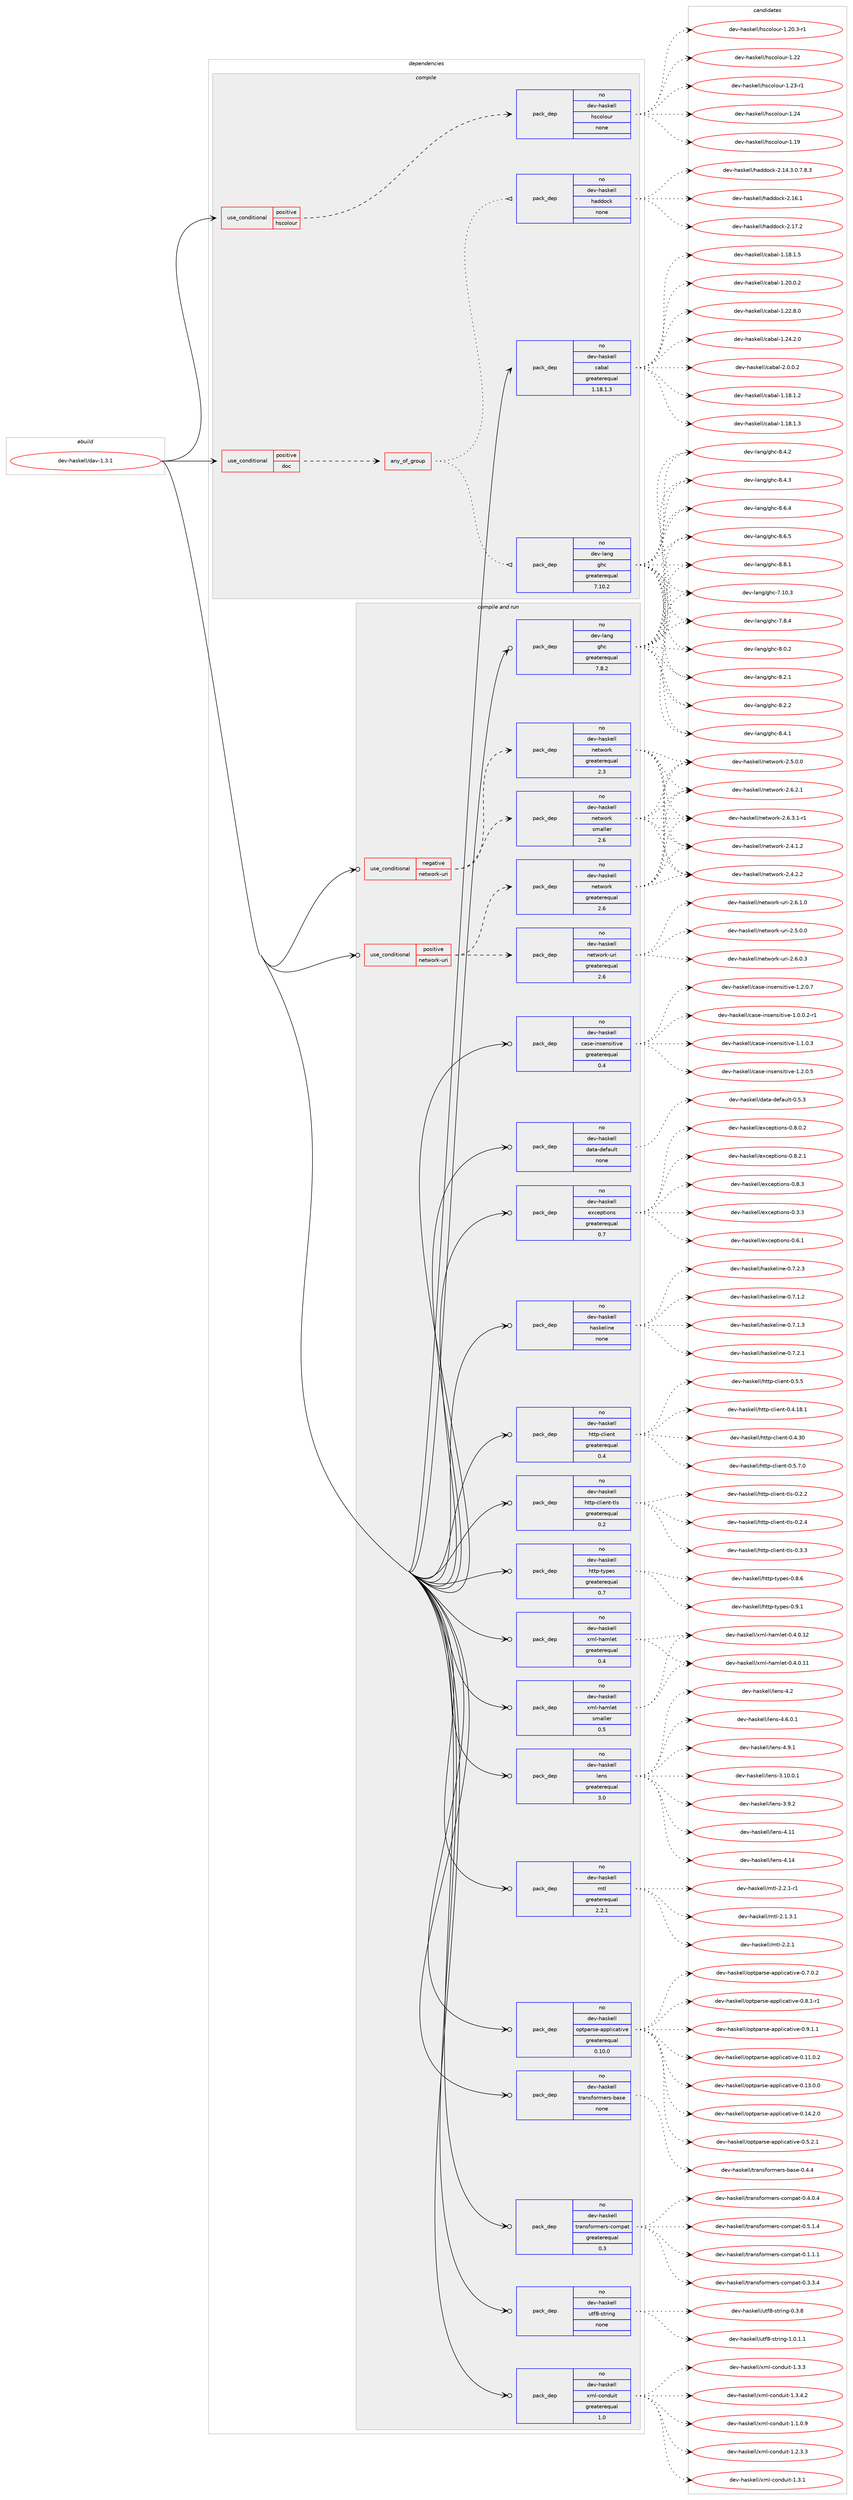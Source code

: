 digraph prolog {

# *************
# Graph options
# *************

newrank=true;
concentrate=true;
compound=true;
graph [rankdir=LR,fontname=Helvetica,fontsize=10,ranksep=1.5];#, ranksep=2.5, nodesep=0.2];
edge  [arrowhead=vee];
node  [fontname=Helvetica,fontsize=10];

# **********
# The ebuild
# **********

subgraph cluster_leftcol {
color=gray;
rank=same;
label=<<i>ebuild</i>>;
id [label="dev-haskell/dav-1.3.1", color=red, width=4, href="../dev-haskell/dav-1.3.1.svg"];
}

# ****************
# The dependencies
# ****************

subgraph cluster_midcol {
color=gray;
label=<<i>dependencies</i>>;
subgraph cluster_compile {
fillcolor="#eeeeee";
style=filled;
label=<<i>compile</i>>;
subgraph cond125459 {
dependency530940 [label=<<TABLE BORDER="0" CELLBORDER="1" CELLSPACING="0" CELLPADDING="4"><TR><TD ROWSPAN="3" CELLPADDING="10">use_conditional</TD></TR><TR><TD>positive</TD></TR><TR><TD>doc</TD></TR></TABLE>>, shape=none, color=red];
subgraph any9738 {
dependency530941 [label=<<TABLE BORDER="0" CELLBORDER="1" CELLSPACING="0" CELLPADDING="4"><TR><TD CELLPADDING="10">any_of_group</TD></TR></TABLE>>, shape=none, color=red];subgraph pack395386 {
dependency530942 [label=<<TABLE BORDER="0" CELLBORDER="1" CELLSPACING="0" CELLPADDING="4" WIDTH="220"><TR><TD ROWSPAN="6" CELLPADDING="30">pack_dep</TD></TR><TR><TD WIDTH="110">no</TD></TR><TR><TD>dev-haskell</TD></TR><TR><TD>haddock</TD></TR><TR><TD>none</TD></TR><TR><TD></TD></TR></TABLE>>, shape=none, color=blue];
}
dependency530941:e -> dependency530942:w [weight=20,style="dotted",arrowhead="oinv"];
subgraph pack395387 {
dependency530943 [label=<<TABLE BORDER="0" CELLBORDER="1" CELLSPACING="0" CELLPADDING="4" WIDTH="220"><TR><TD ROWSPAN="6" CELLPADDING="30">pack_dep</TD></TR><TR><TD WIDTH="110">no</TD></TR><TR><TD>dev-lang</TD></TR><TR><TD>ghc</TD></TR><TR><TD>greaterequal</TD></TR><TR><TD>7.10.2</TD></TR></TABLE>>, shape=none, color=blue];
}
dependency530941:e -> dependency530943:w [weight=20,style="dotted",arrowhead="oinv"];
}
dependency530940:e -> dependency530941:w [weight=20,style="dashed",arrowhead="vee"];
}
id:e -> dependency530940:w [weight=20,style="solid",arrowhead="vee"];
subgraph cond125460 {
dependency530944 [label=<<TABLE BORDER="0" CELLBORDER="1" CELLSPACING="0" CELLPADDING="4"><TR><TD ROWSPAN="3" CELLPADDING="10">use_conditional</TD></TR><TR><TD>positive</TD></TR><TR><TD>hscolour</TD></TR></TABLE>>, shape=none, color=red];
subgraph pack395388 {
dependency530945 [label=<<TABLE BORDER="0" CELLBORDER="1" CELLSPACING="0" CELLPADDING="4" WIDTH="220"><TR><TD ROWSPAN="6" CELLPADDING="30">pack_dep</TD></TR><TR><TD WIDTH="110">no</TD></TR><TR><TD>dev-haskell</TD></TR><TR><TD>hscolour</TD></TR><TR><TD>none</TD></TR><TR><TD></TD></TR></TABLE>>, shape=none, color=blue];
}
dependency530944:e -> dependency530945:w [weight=20,style="dashed",arrowhead="vee"];
}
id:e -> dependency530944:w [weight=20,style="solid",arrowhead="vee"];
subgraph pack395389 {
dependency530946 [label=<<TABLE BORDER="0" CELLBORDER="1" CELLSPACING="0" CELLPADDING="4" WIDTH="220"><TR><TD ROWSPAN="6" CELLPADDING="30">pack_dep</TD></TR><TR><TD WIDTH="110">no</TD></TR><TR><TD>dev-haskell</TD></TR><TR><TD>cabal</TD></TR><TR><TD>greaterequal</TD></TR><TR><TD>1.18.1.3</TD></TR></TABLE>>, shape=none, color=blue];
}
id:e -> dependency530946:w [weight=20,style="solid",arrowhead="vee"];
}
subgraph cluster_compileandrun {
fillcolor="#eeeeee";
style=filled;
label=<<i>compile and run</i>>;
subgraph cond125461 {
dependency530947 [label=<<TABLE BORDER="0" CELLBORDER="1" CELLSPACING="0" CELLPADDING="4"><TR><TD ROWSPAN="3" CELLPADDING="10">use_conditional</TD></TR><TR><TD>negative</TD></TR><TR><TD>network-uri</TD></TR></TABLE>>, shape=none, color=red];
subgraph pack395390 {
dependency530948 [label=<<TABLE BORDER="0" CELLBORDER="1" CELLSPACING="0" CELLPADDING="4" WIDTH="220"><TR><TD ROWSPAN="6" CELLPADDING="30">pack_dep</TD></TR><TR><TD WIDTH="110">no</TD></TR><TR><TD>dev-haskell</TD></TR><TR><TD>network</TD></TR><TR><TD>greaterequal</TD></TR><TR><TD>2.3</TD></TR></TABLE>>, shape=none, color=blue];
}
dependency530947:e -> dependency530948:w [weight=20,style="dashed",arrowhead="vee"];
subgraph pack395391 {
dependency530949 [label=<<TABLE BORDER="0" CELLBORDER="1" CELLSPACING="0" CELLPADDING="4" WIDTH="220"><TR><TD ROWSPAN="6" CELLPADDING="30">pack_dep</TD></TR><TR><TD WIDTH="110">no</TD></TR><TR><TD>dev-haskell</TD></TR><TR><TD>network</TD></TR><TR><TD>smaller</TD></TR><TR><TD>2.6</TD></TR></TABLE>>, shape=none, color=blue];
}
dependency530947:e -> dependency530949:w [weight=20,style="dashed",arrowhead="vee"];
}
id:e -> dependency530947:w [weight=20,style="solid",arrowhead="odotvee"];
subgraph cond125462 {
dependency530950 [label=<<TABLE BORDER="0" CELLBORDER="1" CELLSPACING="0" CELLPADDING="4"><TR><TD ROWSPAN="3" CELLPADDING="10">use_conditional</TD></TR><TR><TD>positive</TD></TR><TR><TD>network-uri</TD></TR></TABLE>>, shape=none, color=red];
subgraph pack395392 {
dependency530951 [label=<<TABLE BORDER="0" CELLBORDER="1" CELLSPACING="0" CELLPADDING="4" WIDTH="220"><TR><TD ROWSPAN="6" CELLPADDING="30">pack_dep</TD></TR><TR><TD WIDTH="110">no</TD></TR><TR><TD>dev-haskell</TD></TR><TR><TD>network</TD></TR><TR><TD>greaterequal</TD></TR><TR><TD>2.6</TD></TR></TABLE>>, shape=none, color=blue];
}
dependency530950:e -> dependency530951:w [weight=20,style="dashed",arrowhead="vee"];
subgraph pack395393 {
dependency530952 [label=<<TABLE BORDER="0" CELLBORDER="1" CELLSPACING="0" CELLPADDING="4" WIDTH="220"><TR><TD ROWSPAN="6" CELLPADDING="30">pack_dep</TD></TR><TR><TD WIDTH="110">no</TD></TR><TR><TD>dev-haskell</TD></TR><TR><TD>network-uri</TD></TR><TR><TD>greaterequal</TD></TR><TR><TD>2.6</TD></TR></TABLE>>, shape=none, color=blue];
}
dependency530950:e -> dependency530952:w [weight=20,style="dashed",arrowhead="vee"];
}
id:e -> dependency530950:w [weight=20,style="solid",arrowhead="odotvee"];
subgraph pack395394 {
dependency530953 [label=<<TABLE BORDER="0" CELLBORDER="1" CELLSPACING="0" CELLPADDING="4" WIDTH="220"><TR><TD ROWSPAN="6" CELLPADDING="30">pack_dep</TD></TR><TR><TD WIDTH="110">no</TD></TR><TR><TD>dev-haskell</TD></TR><TR><TD>case-insensitive</TD></TR><TR><TD>greaterequal</TD></TR><TR><TD>0.4</TD></TR></TABLE>>, shape=none, color=blue];
}
id:e -> dependency530953:w [weight=20,style="solid",arrowhead="odotvee"];
subgraph pack395395 {
dependency530954 [label=<<TABLE BORDER="0" CELLBORDER="1" CELLSPACING="0" CELLPADDING="4" WIDTH="220"><TR><TD ROWSPAN="6" CELLPADDING="30">pack_dep</TD></TR><TR><TD WIDTH="110">no</TD></TR><TR><TD>dev-haskell</TD></TR><TR><TD>data-default</TD></TR><TR><TD>none</TD></TR><TR><TD></TD></TR></TABLE>>, shape=none, color=blue];
}
id:e -> dependency530954:w [weight=20,style="solid",arrowhead="odotvee"];
subgraph pack395396 {
dependency530955 [label=<<TABLE BORDER="0" CELLBORDER="1" CELLSPACING="0" CELLPADDING="4" WIDTH="220"><TR><TD ROWSPAN="6" CELLPADDING="30">pack_dep</TD></TR><TR><TD WIDTH="110">no</TD></TR><TR><TD>dev-haskell</TD></TR><TR><TD>exceptions</TD></TR><TR><TD>greaterequal</TD></TR><TR><TD>0.7</TD></TR></TABLE>>, shape=none, color=blue];
}
id:e -> dependency530955:w [weight=20,style="solid",arrowhead="odotvee"];
subgraph pack395397 {
dependency530956 [label=<<TABLE BORDER="0" CELLBORDER="1" CELLSPACING="0" CELLPADDING="4" WIDTH="220"><TR><TD ROWSPAN="6" CELLPADDING="30">pack_dep</TD></TR><TR><TD WIDTH="110">no</TD></TR><TR><TD>dev-haskell</TD></TR><TR><TD>haskeline</TD></TR><TR><TD>none</TD></TR><TR><TD></TD></TR></TABLE>>, shape=none, color=blue];
}
id:e -> dependency530956:w [weight=20,style="solid",arrowhead="odotvee"];
subgraph pack395398 {
dependency530957 [label=<<TABLE BORDER="0" CELLBORDER="1" CELLSPACING="0" CELLPADDING="4" WIDTH="220"><TR><TD ROWSPAN="6" CELLPADDING="30">pack_dep</TD></TR><TR><TD WIDTH="110">no</TD></TR><TR><TD>dev-haskell</TD></TR><TR><TD>http-client</TD></TR><TR><TD>greaterequal</TD></TR><TR><TD>0.4</TD></TR></TABLE>>, shape=none, color=blue];
}
id:e -> dependency530957:w [weight=20,style="solid",arrowhead="odotvee"];
subgraph pack395399 {
dependency530958 [label=<<TABLE BORDER="0" CELLBORDER="1" CELLSPACING="0" CELLPADDING="4" WIDTH="220"><TR><TD ROWSPAN="6" CELLPADDING="30">pack_dep</TD></TR><TR><TD WIDTH="110">no</TD></TR><TR><TD>dev-haskell</TD></TR><TR><TD>http-client-tls</TD></TR><TR><TD>greaterequal</TD></TR><TR><TD>0.2</TD></TR></TABLE>>, shape=none, color=blue];
}
id:e -> dependency530958:w [weight=20,style="solid",arrowhead="odotvee"];
subgraph pack395400 {
dependency530959 [label=<<TABLE BORDER="0" CELLBORDER="1" CELLSPACING="0" CELLPADDING="4" WIDTH="220"><TR><TD ROWSPAN="6" CELLPADDING="30">pack_dep</TD></TR><TR><TD WIDTH="110">no</TD></TR><TR><TD>dev-haskell</TD></TR><TR><TD>http-types</TD></TR><TR><TD>greaterequal</TD></TR><TR><TD>0.7</TD></TR></TABLE>>, shape=none, color=blue];
}
id:e -> dependency530959:w [weight=20,style="solid",arrowhead="odotvee"];
subgraph pack395401 {
dependency530960 [label=<<TABLE BORDER="0" CELLBORDER="1" CELLSPACING="0" CELLPADDING="4" WIDTH="220"><TR><TD ROWSPAN="6" CELLPADDING="30">pack_dep</TD></TR><TR><TD WIDTH="110">no</TD></TR><TR><TD>dev-haskell</TD></TR><TR><TD>lens</TD></TR><TR><TD>greaterequal</TD></TR><TR><TD>3.0</TD></TR></TABLE>>, shape=none, color=blue];
}
id:e -> dependency530960:w [weight=20,style="solid",arrowhead="odotvee"];
subgraph pack395402 {
dependency530961 [label=<<TABLE BORDER="0" CELLBORDER="1" CELLSPACING="0" CELLPADDING="4" WIDTH="220"><TR><TD ROWSPAN="6" CELLPADDING="30">pack_dep</TD></TR><TR><TD WIDTH="110">no</TD></TR><TR><TD>dev-haskell</TD></TR><TR><TD>mtl</TD></TR><TR><TD>greaterequal</TD></TR><TR><TD>2.2.1</TD></TR></TABLE>>, shape=none, color=blue];
}
id:e -> dependency530961:w [weight=20,style="solid",arrowhead="odotvee"];
subgraph pack395403 {
dependency530962 [label=<<TABLE BORDER="0" CELLBORDER="1" CELLSPACING="0" CELLPADDING="4" WIDTH="220"><TR><TD ROWSPAN="6" CELLPADDING="30">pack_dep</TD></TR><TR><TD WIDTH="110">no</TD></TR><TR><TD>dev-haskell</TD></TR><TR><TD>optparse-applicative</TD></TR><TR><TD>greaterequal</TD></TR><TR><TD>0.10.0</TD></TR></TABLE>>, shape=none, color=blue];
}
id:e -> dependency530962:w [weight=20,style="solid",arrowhead="odotvee"];
subgraph pack395404 {
dependency530963 [label=<<TABLE BORDER="0" CELLBORDER="1" CELLSPACING="0" CELLPADDING="4" WIDTH="220"><TR><TD ROWSPAN="6" CELLPADDING="30">pack_dep</TD></TR><TR><TD WIDTH="110">no</TD></TR><TR><TD>dev-haskell</TD></TR><TR><TD>transformers-base</TD></TR><TR><TD>none</TD></TR><TR><TD></TD></TR></TABLE>>, shape=none, color=blue];
}
id:e -> dependency530963:w [weight=20,style="solid",arrowhead="odotvee"];
subgraph pack395405 {
dependency530964 [label=<<TABLE BORDER="0" CELLBORDER="1" CELLSPACING="0" CELLPADDING="4" WIDTH="220"><TR><TD ROWSPAN="6" CELLPADDING="30">pack_dep</TD></TR><TR><TD WIDTH="110">no</TD></TR><TR><TD>dev-haskell</TD></TR><TR><TD>transformers-compat</TD></TR><TR><TD>greaterequal</TD></TR><TR><TD>0.3</TD></TR></TABLE>>, shape=none, color=blue];
}
id:e -> dependency530964:w [weight=20,style="solid",arrowhead="odotvee"];
subgraph pack395406 {
dependency530965 [label=<<TABLE BORDER="0" CELLBORDER="1" CELLSPACING="0" CELLPADDING="4" WIDTH="220"><TR><TD ROWSPAN="6" CELLPADDING="30">pack_dep</TD></TR><TR><TD WIDTH="110">no</TD></TR><TR><TD>dev-haskell</TD></TR><TR><TD>utf8-string</TD></TR><TR><TD>none</TD></TR><TR><TD></TD></TR></TABLE>>, shape=none, color=blue];
}
id:e -> dependency530965:w [weight=20,style="solid",arrowhead="odotvee"];
subgraph pack395407 {
dependency530966 [label=<<TABLE BORDER="0" CELLBORDER="1" CELLSPACING="0" CELLPADDING="4" WIDTH="220"><TR><TD ROWSPAN="6" CELLPADDING="30">pack_dep</TD></TR><TR><TD WIDTH="110">no</TD></TR><TR><TD>dev-haskell</TD></TR><TR><TD>xml-conduit</TD></TR><TR><TD>greaterequal</TD></TR><TR><TD>1.0</TD></TR></TABLE>>, shape=none, color=blue];
}
id:e -> dependency530966:w [weight=20,style="solid",arrowhead="odotvee"];
subgraph pack395408 {
dependency530967 [label=<<TABLE BORDER="0" CELLBORDER="1" CELLSPACING="0" CELLPADDING="4" WIDTH="220"><TR><TD ROWSPAN="6" CELLPADDING="30">pack_dep</TD></TR><TR><TD WIDTH="110">no</TD></TR><TR><TD>dev-haskell</TD></TR><TR><TD>xml-hamlet</TD></TR><TR><TD>greaterequal</TD></TR><TR><TD>0.4</TD></TR></TABLE>>, shape=none, color=blue];
}
id:e -> dependency530967:w [weight=20,style="solid",arrowhead="odotvee"];
subgraph pack395409 {
dependency530968 [label=<<TABLE BORDER="0" CELLBORDER="1" CELLSPACING="0" CELLPADDING="4" WIDTH="220"><TR><TD ROWSPAN="6" CELLPADDING="30">pack_dep</TD></TR><TR><TD WIDTH="110">no</TD></TR><TR><TD>dev-haskell</TD></TR><TR><TD>xml-hamlet</TD></TR><TR><TD>smaller</TD></TR><TR><TD>0.5</TD></TR></TABLE>>, shape=none, color=blue];
}
id:e -> dependency530968:w [weight=20,style="solid",arrowhead="odotvee"];
subgraph pack395410 {
dependency530969 [label=<<TABLE BORDER="0" CELLBORDER="1" CELLSPACING="0" CELLPADDING="4" WIDTH="220"><TR><TD ROWSPAN="6" CELLPADDING="30">pack_dep</TD></TR><TR><TD WIDTH="110">no</TD></TR><TR><TD>dev-lang</TD></TR><TR><TD>ghc</TD></TR><TR><TD>greaterequal</TD></TR><TR><TD>7.8.2</TD></TR></TABLE>>, shape=none, color=blue];
}
id:e -> dependency530969:w [weight=20,style="solid",arrowhead="odotvee"];
}
subgraph cluster_run {
fillcolor="#eeeeee";
style=filled;
label=<<i>run</i>>;
}
}

# **************
# The candidates
# **************

subgraph cluster_choices {
rank=same;
color=gray;
label=<<i>candidates</i>>;

subgraph choice395386 {
color=black;
nodesep=1;
choice1001011184510497115107101108108471049710010011199107455046495246514648465546564651 [label="dev-haskell/haddock-2.14.3.0.7.8.3", color=red, width=4,href="../dev-haskell/haddock-2.14.3.0.7.8.3.svg"];
choice100101118451049711510710110810847104971001001119910745504649544649 [label="dev-haskell/haddock-2.16.1", color=red, width=4,href="../dev-haskell/haddock-2.16.1.svg"];
choice100101118451049711510710110810847104971001001119910745504649554650 [label="dev-haskell/haddock-2.17.2", color=red, width=4,href="../dev-haskell/haddock-2.17.2.svg"];
dependency530942:e -> choice1001011184510497115107101108108471049710010011199107455046495246514648465546564651:w [style=dotted,weight="100"];
dependency530942:e -> choice100101118451049711510710110810847104971001001119910745504649544649:w [style=dotted,weight="100"];
dependency530942:e -> choice100101118451049711510710110810847104971001001119910745504649554650:w [style=dotted,weight="100"];
}
subgraph choice395387 {
color=black;
nodesep=1;
choice1001011184510897110103471031049945554649484651 [label="dev-lang/ghc-7.10.3", color=red, width=4,href="../dev-lang/ghc-7.10.3.svg"];
choice10010111845108971101034710310499455546564652 [label="dev-lang/ghc-7.8.4", color=red, width=4,href="../dev-lang/ghc-7.8.4.svg"];
choice10010111845108971101034710310499455646484650 [label="dev-lang/ghc-8.0.2", color=red, width=4,href="../dev-lang/ghc-8.0.2.svg"];
choice10010111845108971101034710310499455646504649 [label="dev-lang/ghc-8.2.1", color=red, width=4,href="../dev-lang/ghc-8.2.1.svg"];
choice10010111845108971101034710310499455646504650 [label="dev-lang/ghc-8.2.2", color=red, width=4,href="../dev-lang/ghc-8.2.2.svg"];
choice10010111845108971101034710310499455646524649 [label="dev-lang/ghc-8.4.1", color=red, width=4,href="../dev-lang/ghc-8.4.1.svg"];
choice10010111845108971101034710310499455646524650 [label="dev-lang/ghc-8.4.2", color=red, width=4,href="../dev-lang/ghc-8.4.2.svg"];
choice10010111845108971101034710310499455646524651 [label="dev-lang/ghc-8.4.3", color=red, width=4,href="../dev-lang/ghc-8.4.3.svg"];
choice10010111845108971101034710310499455646544652 [label="dev-lang/ghc-8.6.4", color=red, width=4,href="../dev-lang/ghc-8.6.4.svg"];
choice10010111845108971101034710310499455646544653 [label="dev-lang/ghc-8.6.5", color=red, width=4,href="../dev-lang/ghc-8.6.5.svg"];
choice10010111845108971101034710310499455646564649 [label="dev-lang/ghc-8.8.1", color=red, width=4,href="../dev-lang/ghc-8.8.1.svg"];
dependency530943:e -> choice1001011184510897110103471031049945554649484651:w [style=dotted,weight="100"];
dependency530943:e -> choice10010111845108971101034710310499455546564652:w [style=dotted,weight="100"];
dependency530943:e -> choice10010111845108971101034710310499455646484650:w [style=dotted,weight="100"];
dependency530943:e -> choice10010111845108971101034710310499455646504649:w [style=dotted,weight="100"];
dependency530943:e -> choice10010111845108971101034710310499455646504650:w [style=dotted,weight="100"];
dependency530943:e -> choice10010111845108971101034710310499455646524649:w [style=dotted,weight="100"];
dependency530943:e -> choice10010111845108971101034710310499455646524650:w [style=dotted,weight="100"];
dependency530943:e -> choice10010111845108971101034710310499455646524651:w [style=dotted,weight="100"];
dependency530943:e -> choice10010111845108971101034710310499455646544652:w [style=dotted,weight="100"];
dependency530943:e -> choice10010111845108971101034710310499455646544653:w [style=dotted,weight="100"];
dependency530943:e -> choice10010111845108971101034710310499455646564649:w [style=dotted,weight="100"];
}
subgraph choice395388 {
color=black;
nodesep=1;
choice100101118451049711510710110810847104115991111081111171144549464957 [label="dev-haskell/hscolour-1.19", color=red, width=4,href="../dev-haskell/hscolour-1.19.svg"];
choice10010111845104971151071011081084710411599111108111117114454946504846514511449 [label="dev-haskell/hscolour-1.20.3-r1", color=red, width=4,href="../dev-haskell/hscolour-1.20.3-r1.svg"];
choice100101118451049711510710110810847104115991111081111171144549465050 [label="dev-haskell/hscolour-1.22", color=red, width=4,href="../dev-haskell/hscolour-1.22.svg"];
choice1001011184510497115107101108108471041159911110811111711445494650514511449 [label="dev-haskell/hscolour-1.23-r1", color=red, width=4,href="../dev-haskell/hscolour-1.23-r1.svg"];
choice100101118451049711510710110810847104115991111081111171144549465052 [label="dev-haskell/hscolour-1.24", color=red, width=4,href="../dev-haskell/hscolour-1.24.svg"];
dependency530945:e -> choice100101118451049711510710110810847104115991111081111171144549464957:w [style=dotted,weight="100"];
dependency530945:e -> choice10010111845104971151071011081084710411599111108111117114454946504846514511449:w [style=dotted,weight="100"];
dependency530945:e -> choice100101118451049711510710110810847104115991111081111171144549465050:w [style=dotted,weight="100"];
dependency530945:e -> choice1001011184510497115107101108108471041159911110811111711445494650514511449:w [style=dotted,weight="100"];
dependency530945:e -> choice100101118451049711510710110810847104115991111081111171144549465052:w [style=dotted,weight="100"];
}
subgraph choice395389 {
color=black;
nodesep=1;
choice10010111845104971151071011081084799979897108454946495646494650 [label="dev-haskell/cabal-1.18.1.2", color=red, width=4,href="../dev-haskell/cabal-1.18.1.2.svg"];
choice10010111845104971151071011081084799979897108454946495646494651 [label="dev-haskell/cabal-1.18.1.3", color=red, width=4,href="../dev-haskell/cabal-1.18.1.3.svg"];
choice10010111845104971151071011081084799979897108454946495646494653 [label="dev-haskell/cabal-1.18.1.5", color=red, width=4,href="../dev-haskell/cabal-1.18.1.5.svg"];
choice10010111845104971151071011081084799979897108454946504846484650 [label="dev-haskell/cabal-1.20.0.2", color=red, width=4,href="../dev-haskell/cabal-1.20.0.2.svg"];
choice10010111845104971151071011081084799979897108454946505046564648 [label="dev-haskell/cabal-1.22.8.0", color=red, width=4,href="../dev-haskell/cabal-1.22.8.0.svg"];
choice10010111845104971151071011081084799979897108454946505246504648 [label="dev-haskell/cabal-1.24.2.0", color=red, width=4,href="../dev-haskell/cabal-1.24.2.0.svg"];
choice100101118451049711510710110810847999798971084550464846484650 [label="dev-haskell/cabal-2.0.0.2", color=red, width=4,href="../dev-haskell/cabal-2.0.0.2.svg"];
dependency530946:e -> choice10010111845104971151071011081084799979897108454946495646494650:w [style=dotted,weight="100"];
dependency530946:e -> choice10010111845104971151071011081084799979897108454946495646494651:w [style=dotted,weight="100"];
dependency530946:e -> choice10010111845104971151071011081084799979897108454946495646494653:w [style=dotted,weight="100"];
dependency530946:e -> choice10010111845104971151071011081084799979897108454946504846484650:w [style=dotted,weight="100"];
dependency530946:e -> choice10010111845104971151071011081084799979897108454946505046564648:w [style=dotted,weight="100"];
dependency530946:e -> choice10010111845104971151071011081084799979897108454946505246504648:w [style=dotted,weight="100"];
dependency530946:e -> choice100101118451049711510710110810847999798971084550464846484650:w [style=dotted,weight="100"];
}
subgraph choice395390 {
color=black;
nodesep=1;
choice1001011184510497115107101108108471101011161191111141074550465246494650 [label="dev-haskell/network-2.4.1.2", color=red, width=4,href="../dev-haskell/network-2.4.1.2.svg"];
choice1001011184510497115107101108108471101011161191111141074550465246504650 [label="dev-haskell/network-2.4.2.2", color=red, width=4,href="../dev-haskell/network-2.4.2.2.svg"];
choice1001011184510497115107101108108471101011161191111141074550465346484648 [label="dev-haskell/network-2.5.0.0", color=red, width=4,href="../dev-haskell/network-2.5.0.0.svg"];
choice1001011184510497115107101108108471101011161191111141074550465446504649 [label="dev-haskell/network-2.6.2.1", color=red, width=4,href="../dev-haskell/network-2.6.2.1.svg"];
choice10010111845104971151071011081084711010111611911111410745504654465146494511449 [label="dev-haskell/network-2.6.3.1-r1", color=red, width=4,href="../dev-haskell/network-2.6.3.1-r1.svg"];
dependency530948:e -> choice1001011184510497115107101108108471101011161191111141074550465246494650:w [style=dotted,weight="100"];
dependency530948:e -> choice1001011184510497115107101108108471101011161191111141074550465246504650:w [style=dotted,weight="100"];
dependency530948:e -> choice1001011184510497115107101108108471101011161191111141074550465346484648:w [style=dotted,weight="100"];
dependency530948:e -> choice1001011184510497115107101108108471101011161191111141074550465446504649:w [style=dotted,weight="100"];
dependency530948:e -> choice10010111845104971151071011081084711010111611911111410745504654465146494511449:w [style=dotted,weight="100"];
}
subgraph choice395391 {
color=black;
nodesep=1;
choice1001011184510497115107101108108471101011161191111141074550465246494650 [label="dev-haskell/network-2.4.1.2", color=red, width=4,href="../dev-haskell/network-2.4.1.2.svg"];
choice1001011184510497115107101108108471101011161191111141074550465246504650 [label="dev-haskell/network-2.4.2.2", color=red, width=4,href="../dev-haskell/network-2.4.2.2.svg"];
choice1001011184510497115107101108108471101011161191111141074550465346484648 [label="dev-haskell/network-2.5.0.0", color=red, width=4,href="../dev-haskell/network-2.5.0.0.svg"];
choice1001011184510497115107101108108471101011161191111141074550465446504649 [label="dev-haskell/network-2.6.2.1", color=red, width=4,href="../dev-haskell/network-2.6.2.1.svg"];
choice10010111845104971151071011081084711010111611911111410745504654465146494511449 [label="dev-haskell/network-2.6.3.1-r1", color=red, width=4,href="../dev-haskell/network-2.6.3.1-r1.svg"];
dependency530949:e -> choice1001011184510497115107101108108471101011161191111141074550465246494650:w [style=dotted,weight="100"];
dependency530949:e -> choice1001011184510497115107101108108471101011161191111141074550465246504650:w [style=dotted,weight="100"];
dependency530949:e -> choice1001011184510497115107101108108471101011161191111141074550465346484648:w [style=dotted,weight="100"];
dependency530949:e -> choice1001011184510497115107101108108471101011161191111141074550465446504649:w [style=dotted,weight="100"];
dependency530949:e -> choice10010111845104971151071011081084711010111611911111410745504654465146494511449:w [style=dotted,weight="100"];
}
subgraph choice395392 {
color=black;
nodesep=1;
choice1001011184510497115107101108108471101011161191111141074550465246494650 [label="dev-haskell/network-2.4.1.2", color=red, width=4,href="../dev-haskell/network-2.4.1.2.svg"];
choice1001011184510497115107101108108471101011161191111141074550465246504650 [label="dev-haskell/network-2.4.2.2", color=red, width=4,href="../dev-haskell/network-2.4.2.2.svg"];
choice1001011184510497115107101108108471101011161191111141074550465346484648 [label="dev-haskell/network-2.5.0.0", color=red, width=4,href="../dev-haskell/network-2.5.0.0.svg"];
choice1001011184510497115107101108108471101011161191111141074550465446504649 [label="dev-haskell/network-2.6.2.1", color=red, width=4,href="../dev-haskell/network-2.6.2.1.svg"];
choice10010111845104971151071011081084711010111611911111410745504654465146494511449 [label="dev-haskell/network-2.6.3.1-r1", color=red, width=4,href="../dev-haskell/network-2.6.3.1-r1.svg"];
dependency530951:e -> choice1001011184510497115107101108108471101011161191111141074550465246494650:w [style=dotted,weight="100"];
dependency530951:e -> choice1001011184510497115107101108108471101011161191111141074550465246504650:w [style=dotted,weight="100"];
dependency530951:e -> choice1001011184510497115107101108108471101011161191111141074550465346484648:w [style=dotted,weight="100"];
dependency530951:e -> choice1001011184510497115107101108108471101011161191111141074550465446504649:w [style=dotted,weight="100"];
dependency530951:e -> choice10010111845104971151071011081084711010111611911111410745504654465146494511449:w [style=dotted,weight="100"];
}
subgraph choice395393 {
color=black;
nodesep=1;
choice100101118451049711510710110810847110101116119111114107451171141054550465346484648 [label="dev-haskell/network-uri-2.5.0.0", color=red, width=4,href="../dev-haskell/network-uri-2.5.0.0.svg"];
choice100101118451049711510710110810847110101116119111114107451171141054550465446484651 [label="dev-haskell/network-uri-2.6.0.3", color=red, width=4,href="../dev-haskell/network-uri-2.6.0.3.svg"];
choice100101118451049711510710110810847110101116119111114107451171141054550465446494648 [label="dev-haskell/network-uri-2.6.1.0", color=red, width=4,href="../dev-haskell/network-uri-2.6.1.0.svg"];
dependency530952:e -> choice100101118451049711510710110810847110101116119111114107451171141054550465346484648:w [style=dotted,weight="100"];
dependency530952:e -> choice100101118451049711510710110810847110101116119111114107451171141054550465446484651:w [style=dotted,weight="100"];
dependency530952:e -> choice100101118451049711510710110810847110101116119111114107451171141054550465446494648:w [style=dotted,weight="100"];
}
subgraph choice395394 {
color=black;
nodesep=1;
choice10010111845104971151071011081084799971151014510511011510111011510511610511810145494648464846504511449 [label="dev-haskell/case-insensitive-1.0.0.2-r1", color=red, width=4,href="../dev-haskell/case-insensitive-1.0.0.2-r1.svg"];
choice1001011184510497115107101108108479997115101451051101151011101151051161051181014549464946484651 [label="dev-haskell/case-insensitive-1.1.0.3", color=red, width=4,href="../dev-haskell/case-insensitive-1.1.0.3.svg"];
choice1001011184510497115107101108108479997115101451051101151011101151051161051181014549465046484653 [label="dev-haskell/case-insensitive-1.2.0.5", color=red, width=4,href="../dev-haskell/case-insensitive-1.2.0.5.svg"];
choice1001011184510497115107101108108479997115101451051101151011101151051161051181014549465046484655 [label="dev-haskell/case-insensitive-1.2.0.7", color=red, width=4,href="../dev-haskell/case-insensitive-1.2.0.7.svg"];
dependency530953:e -> choice10010111845104971151071011081084799971151014510511011510111011510511610511810145494648464846504511449:w [style=dotted,weight="100"];
dependency530953:e -> choice1001011184510497115107101108108479997115101451051101151011101151051161051181014549464946484651:w [style=dotted,weight="100"];
dependency530953:e -> choice1001011184510497115107101108108479997115101451051101151011101151051161051181014549465046484653:w [style=dotted,weight="100"];
dependency530953:e -> choice1001011184510497115107101108108479997115101451051101151011101151051161051181014549465046484655:w [style=dotted,weight="100"];
}
subgraph choice395395 {
color=black;
nodesep=1;
choice10010111845104971151071011081084710097116974510010110297117108116454846534651 [label="dev-haskell/data-default-0.5.3", color=red, width=4,href="../dev-haskell/data-default-0.5.3.svg"];
dependency530954:e -> choice10010111845104971151071011081084710097116974510010110297117108116454846534651:w [style=dotted,weight="100"];
}
subgraph choice395396 {
color=black;
nodesep=1;
choice10010111845104971151071011081084710112099101112116105111110115454846514651 [label="dev-haskell/exceptions-0.3.3", color=red, width=4,href="../dev-haskell/exceptions-0.3.3.svg"];
choice10010111845104971151071011081084710112099101112116105111110115454846544649 [label="dev-haskell/exceptions-0.6.1", color=red, width=4,href="../dev-haskell/exceptions-0.6.1.svg"];
choice100101118451049711510710110810847101120991011121161051111101154548465646484650 [label="dev-haskell/exceptions-0.8.0.2", color=red, width=4,href="../dev-haskell/exceptions-0.8.0.2.svg"];
choice100101118451049711510710110810847101120991011121161051111101154548465646504649 [label="dev-haskell/exceptions-0.8.2.1", color=red, width=4,href="../dev-haskell/exceptions-0.8.2.1.svg"];
choice10010111845104971151071011081084710112099101112116105111110115454846564651 [label="dev-haskell/exceptions-0.8.3", color=red, width=4,href="../dev-haskell/exceptions-0.8.3.svg"];
dependency530955:e -> choice10010111845104971151071011081084710112099101112116105111110115454846514651:w [style=dotted,weight="100"];
dependency530955:e -> choice10010111845104971151071011081084710112099101112116105111110115454846544649:w [style=dotted,weight="100"];
dependency530955:e -> choice100101118451049711510710110810847101120991011121161051111101154548465646484650:w [style=dotted,weight="100"];
dependency530955:e -> choice100101118451049711510710110810847101120991011121161051111101154548465646504649:w [style=dotted,weight="100"];
dependency530955:e -> choice10010111845104971151071011081084710112099101112116105111110115454846564651:w [style=dotted,weight="100"];
}
subgraph choice395397 {
color=black;
nodesep=1;
choice100101118451049711510710110810847104971151071011081051101014548465546494650 [label="dev-haskell/haskeline-0.7.1.2", color=red, width=4,href="../dev-haskell/haskeline-0.7.1.2.svg"];
choice100101118451049711510710110810847104971151071011081051101014548465546494651 [label="dev-haskell/haskeline-0.7.1.3", color=red, width=4,href="../dev-haskell/haskeline-0.7.1.3.svg"];
choice100101118451049711510710110810847104971151071011081051101014548465546504649 [label="dev-haskell/haskeline-0.7.2.1", color=red, width=4,href="../dev-haskell/haskeline-0.7.2.1.svg"];
choice100101118451049711510710110810847104971151071011081051101014548465546504651 [label="dev-haskell/haskeline-0.7.2.3", color=red, width=4,href="../dev-haskell/haskeline-0.7.2.3.svg"];
dependency530956:e -> choice100101118451049711510710110810847104971151071011081051101014548465546494650:w [style=dotted,weight="100"];
dependency530956:e -> choice100101118451049711510710110810847104971151071011081051101014548465546494651:w [style=dotted,weight="100"];
dependency530956:e -> choice100101118451049711510710110810847104971151071011081051101014548465546504649:w [style=dotted,weight="100"];
dependency530956:e -> choice100101118451049711510710110810847104971151071011081051101014548465546504651:w [style=dotted,weight="100"];
}
subgraph choice395398 {
color=black;
nodesep=1;
choice1001011184510497115107101108108471041161161124599108105101110116454846524649564649 [label="dev-haskell/http-client-0.4.18.1", color=red, width=4,href="../dev-haskell/http-client-0.4.18.1.svg"];
choice100101118451049711510710110810847104116116112459910810510111011645484652465148 [label="dev-haskell/http-client-0.4.30", color=red, width=4,href="../dev-haskell/http-client-0.4.30.svg"];
choice1001011184510497115107101108108471041161161124599108105101110116454846534653 [label="dev-haskell/http-client-0.5.5", color=red, width=4,href="../dev-haskell/http-client-0.5.5.svg"];
choice10010111845104971151071011081084710411611611245991081051011101164548465346554648 [label="dev-haskell/http-client-0.5.7.0", color=red, width=4,href="../dev-haskell/http-client-0.5.7.0.svg"];
dependency530957:e -> choice1001011184510497115107101108108471041161161124599108105101110116454846524649564649:w [style=dotted,weight="100"];
dependency530957:e -> choice100101118451049711510710110810847104116116112459910810510111011645484652465148:w [style=dotted,weight="100"];
dependency530957:e -> choice1001011184510497115107101108108471041161161124599108105101110116454846534653:w [style=dotted,weight="100"];
dependency530957:e -> choice10010111845104971151071011081084710411611611245991081051011101164548465346554648:w [style=dotted,weight="100"];
}
subgraph choice395399 {
color=black;
nodesep=1;
choice100101118451049711510710110810847104116116112459910810510111011645116108115454846504650 [label="dev-haskell/http-client-tls-0.2.2", color=red, width=4,href="../dev-haskell/http-client-tls-0.2.2.svg"];
choice100101118451049711510710110810847104116116112459910810510111011645116108115454846504652 [label="dev-haskell/http-client-tls-0.2.4", color=red, width=4,href="../dev-haskell/http-client-tls-0.2.4.svg"];
choice100101118451049711510710110810847104116116112459910810510111011645116108115454846514651 [label="dev-haskell/http-client-tls-0.3.3", color=red, width=4,href="../dev-haskell/http-client-tls-0.3.3.svg"];
dependency530958:e -> choice100101118451049711510710110810847104116116112459910810510111011645116108115454846504650:w [style=dotted,weight="100"];
dependency530958:e -> choice100101118451049711510710110810847104116116112459910810510111011645116108115454846504652:w [style=dotted,weight="100"];
dependency530958:e -> choice100101118451049711510710110810847104116116112459910810510111011645116108115454846514651:w [style=dotted,weight="100"];
}
subgraph choice395400 {
color=black;
nodesep=1;
choice10010111845104971151071011081084710411611611245116121112101115454846564654 [label="dev-haskell/http-types-0.8.6", color=red, width=4,href="../dev-haskell/http-types-0.8.6.svg"];
choice10010111845104971151071011081084710411611611245116121112101115454846574649 [label="dev-haskell/http-types-0.9.1", color=red, width=4,href="../dev-haskell/http-types-0.9.1.svg"];
dependency530959:e -> choice10010111845104971151071011081084710411611611245116121112101115454846564654:w [style=dotted,weight="100"];
dependency530959:e -> choice10010111845104971151071011081084710411611611245116121112101115454846574649:w [style=dotted,weight="100"];
}
subgraph choice395401 {
color=black;
nodesep=1;
choice100101118451049711510710110810847108101110115455146494846484649 [label="dev-haskell/lens-3.10.0.1", color=red, width=4,href="../dev-haskell/lens-3.10.0.1.svg"];
choice100101118451049711510710110810847108101110115455146574650 [label="dev-haskell/lens-3.9.2", color=red, width=4,href="../dev-haskell/lens-3.9.2.svg"];
choice1001011184510497115107101108108471081011101154552464949 [label="dev-haskell/lens-4.11", color=red, width=4,href="../dev-haskell/lens-4.11.svg"];
choice1001011184510497115107101108108471081011101154552464952 [label="dev-haskell/lens-4.14", color=red, width=4,href="../dev-haskell/lens-4.14.svg"];
choice10010111845104971151071011081084710810111011545524650 [label="dev-haskell/lens-4.2", color=red, width=4,href="../dev-haskell/lens-4.2.svg"];
choice1001011184510497115107101108108471081011101154552465446484649 [label="dev-haskell/lens-4.6.0.1", color=red, width=4,href="../dev-haskell/lens-4.6.0.1.svg"];
choice100101118451049711510710110810847108101110115455246574649 [label="dev-haskell/lens-4.9.1", color=red, width=4,href="../dev-haskell/lens-4.9.1.svg"];
dependency530960:e -> choice100101118451049711510710110810847108101110115455146494846484649:w [style=dotted,weight="100"];
dependency530960:e -> choice100101118451049711510710110810847108101110115455146574650:w [style=dotted,weight="100"];
dependency530960:e -> choice1001011184510497115107101108108471081011101154552464949:w [style=dotted,weight="100"];
dependency530960:e -> choice1001011184510497115107101108108471081011101154552464952:w [style=dotted,weight="100"];
dependency530960:e -> choice10010111845104971151071011081084710810111011545524650:w [style=dotted,weight="100"];
dependency530960:e -> choice1001011184510497115107101108108471081011101154552465446484649:w [style=dotted,weight="100"];
dependency530960:e -> choice100101118451049711510710110810847108101110115455246574649:w [style=dotted,weight="100"];
}
subgraph choice395402 {
color=black;
nodesep=1;
choice1001011184510497115107101108108471091161084550464946514649 [label="dev-haskell/mtl-2.1.3.1", color=red, width=4,href="../dev-haskell/mtl-2.1.3.1.svg"];
choice100101118451049711510710110810847109116108455046504649 [label="dev-haskell/mtl-2.2.1", color=red, width=4,href="../dev-haskell/mtl-2.2.1.svg"];
choice1001011184510497115107101108108471091161084550465046494511449 [label="dev-haskell/mtl-2.2.1-r1", color=red, width=4,href="../dev-haskell/mtl-2.2.1-r1.svg"];
dependency530961:e -> choice1001011184510497115107101108108471091161084550464946514649:w [style=dotted,weight="100"];
dependency530961:e -> choice100101118451049711510710110810847109116108455046504649:w [style=dotted,weight="100"];
dependency530961:e -> choice1001011184510497115107101108108471091161084550465046494511449:w [style=dotted,weight="100"];
}
subgraph choice395403 {
color=black;
nodesep=1;
choice1001011184510497115107101108108471111121161129711411510145971121121081059997116105118101454846494946484650 [label="dev-haskell/optparse-applicative-0.11.0.2", color=red, width=4,href="../dev-haskell/optparse-applicative-0.11.0.2.svg"];
choice1001011184510497115107101108108471111121161129711411510145971121121081059997116105118101454846495146484648 [label="dev-haskell/optparse-applicative-0.13.0.0", color=red, width=4,href="../dev-haskell/optparse-applicative-0.13.0.0.svg"];
choice1001011184510497115107101108108471111121161129711411510145971121121081059997116105118101454846495246504648 [label="dev-haskell/optparse-applicative-0.14.2.0", color=red, width=4,href="../dev-haskell/optparse-applicative-0.14.2.0.svg"];
choice10010111845104971151071011081084711111211611297114115101459711211210810599971161051181014548465346504649 [label="dev-haskell/optparse-applicative-0.5.2.1", color=red, width=4,href="../dev-haskell/optparse-applicative-0.5.2.1.svg"];
choice10010111845104971151071011081084711111211611297114115101459711211210810599971161051181014548465546484650 [label="dev-haskell/optparse-applicative-0.7.0.2", color=red, width=4,href="../dev-haskell/optparse-applicative-0.7.0.2.svg"];
choice10010111845104971151071011081084711111211611297114115101459711211210810599971161051181014548465646494511449 [label="dev-haskell/optparse-applicative-0.8.1-r1", color=red, width=4,href="../dev-haskell/optparse-applicative-0.8.1-r1.svg"];
choice10010111845104971151071011081084711111211611297114115101459711211210810599971161051181014548465746494649 [label="dev-haskell/optparse-applicative-0.9.1.1", color=red, width=4,href="../dev-haskell/optparse-applicative-0.9.1.1.svg"];
dependency530962:e -> choice1001011184510497115107101108108471111121161129711411510145971121121081059997116105118101454846494946484650:w [style=dotted,weight="100"];
dependency530962:e -> choice1001011184510497115107101108108471111121161129711411510145971121121081059997116105118101454846495146484648:w [style=dotted,weight="100"];
dependency530962:e -> choice1001011184510497115107101108108471111121161129711411510145971121121081059997116105118101454846495246504648:w [style=dotted,weight="100"];
dependency530962:e -> choice10010111845104971151071011081084711111211611297114115101459711211210810599971161051181014548465346504649:w [style=dotted,weight="100"];
dependency530962:e -> choice10010111845104971151071011081084711111211611297114115101459711211210810599971161051181014548465546484650:w [style=dotted,weight="100"];
dependency530962:e -> choice10010111845104971151071011081084711111211611297114115101459711211210810599971161051181014548465646494511449:w [style=dotted,weight="100"];
dependency530962:e -> choice10010111845104971151071011081084711111211611297114115101459711211210810599971161051181014548465746494649:w [style=dotted,weight="100"];
}
subgraph choice395404 {
color=black;
nodesep=1;
choice10010111845104971151071011081084711611497110115102111114109101114115459897115101454846524652 [label="dev-haskell/transformers-base-0.4.4", color=red, width=4,href="../dev-haskell/transformers-base-0.4.4.svg"];
dependency530963:e -> choice10010111845104971151071011081084711611497110115102111114109101114115459897115101454846524652:w [style=dotted,weight="100"];
}
subgraph choice395405 {
color=black;
nodesep=1;
choice100101118451049711510710110810847116114971101151021111141091011141154599111109112971164548464946494649 [label="dev-haskell/transformers-compat-0.1.1.1", color=red, width=4,href="../dev-haskell/transformers-compat-0.1.1.1.svg"];
choice100101118451049711510710110810847116114971101151021111141091011141154599111109112971164548465146514652 [label="dev-haskell/transformers-compat-0.3.3.4", color=red, width=4,href="../dev-haskell/transformers-compat-0.3.3.4.svg"];
choice100101118451049711510710110810847116114971101151021111141091011141154599111109112971164548465246484652 [label="dev-haskell/transformers-compat-0.4.0.4", color=red, width=4,href="../dev-haskell/transformers-compat-0.4.0.4.svg"];
choice100101118451049711510710110810847116114971101151021111141091011141154599111109112971164548465346494652 [label="dev-haskell/transformers-compat-0.5.1.4", color=red, width=4,href="../dev-haskell/transformers-compat-0.5.1.4.svg"];
dependency530964:e -> choice100101118451049711510710110810847116114971101151021111141091011141154599111109112971164548464946494649:w [style=dotted,weight="100"];
dependency530964:e -> choice100101118451049711510710110810847116114971101151021111141091011141154599111109112971164548465146514652:w [style=dotted,weight="100"];
dependency530964:e -> choice100101118451049711510710110810847116114971101151021111141091011141154599111109112971164548465246484652:w [style=dotted,weight="100"];
dependency530964:e -> choice100101118451049711510710110810847116114971101151021111141091011141154599111109112971164548465346494652:w [style=dotted,weight="100"];
}
subgraph choice395406 {
color=black;
nodesep=1;
choice1001011184510497115107101108108471171161025645115116114105110103454846514656 [label="dev-haskell/utf8-string-0.3.8", color=red, width=4,href="../dev-haskell/utf8-string-0.3.8.svg"];
choice10010111845104971151071011081084711711610256451151161141051101034549464846494649 [label="dev-haskell/utf8-string-1.0.1.1", color=red, width=4,href="../dev-haskell/utf8-string-1.0.1.1.svg"];
dependency530965:e -> choice1001011184510497115107101108108471171161025645115116114105110103454846514656:w [style=dotted,weight="100"];
dependency530965:e -> choice10010111845104971151071011081084711711610256451151161141051101034549464846494649:w [style=dotted,weight="100"];
}
subgraph choice395407 {
color=black;
nodesep=1;
choice10010111845104971151071011081084712010910845991111101001171051164549464946484657 [label="dev-haskell/xml-conduit-1.1.0.9", color=red, width=4,href="../dev-haskell/xml-conduit-1.1.0.9.svg"];
choice10010111845104971151071011081084712010910845991111101001171051164549465046514651 [label="dev-haskell/xml-conduit-1.2.3.3", color=red, width=4,href="../dev-haskell/xml-conduit-1.2.3.3.svg"];
choice1001011184510497115107101108108471201091084599111110100117105116454946514649 [label="dev-haskell/xml-conduit-1.3.1", color=red, width=4,href="../dev-haskell/xml-conduit-1.3.1.svg"];
choice1001011184510497115107101108108471201091084599111110100117105116454946514651 [label="dev-haskell/xml-conduit-1.3.3", color=red, width=4,href="../dev-haskell/xml-conduit-1.3.3.svg"];
choice10010111845104971151071011081084712010910845991111101001171051164549465146524650 [label="dev-haskell/xml-conduit-1.3.4.2", color=red, width=4,href="../dev-haskell/xml-conduit-1.3.4.2.svg"];
dependency530966:e -> choice10010111845104971151071011081084712010910845991111101001171051164549464946484657:w [style=dotted,weight="100"];
dependency530966:e -> choice10010111845104971151071011081084712010910845991111101001171051164549465046514651:w [style=dotted,weight="100"];
dependency530966:e -> choice1001011184510497115107101108108471201091084599111110100117105116454946514649:w [style=dotted,weight="100"];
dependency530966:e -> choice1001011184510497115107101108108471201091084599111110100117105116454946514651:w [style=dotted,weight="100"];
dependency530966:e -> choice10010111845104971151071011081084712010910845991111101001171051164549465146524650:w [style=dotted,weight="100"];
}
subgraph choice395408 {
color=black;
nodesep=1;
choice1001011184510497115107101108108471201091084510497109108101116454846524648464949 [label="dev-haskell/xml-hamlet-0.4.0.11", color=red, width=4,href="../dev-haskell/xml-hamlet-0.4.0.11.svg"];
choice1001011184510497115107101108108471201091084510497109108101116454846524648464950 [label="dev-haskell/xml-hamlet-0.4.0.12", color=red, width=4,href="../dev-haskell/xml-hamlet-0.4.0.12.svg"];
dependency530967:e -> choice1001011184510497115107101108108471201091084510497109108101116454846524648464949:w [style=dotted,weight="100"];
dependency530967:e -> choice1001011184510497115107101108108471201091084510497109108101116454846524648464950:w [style=dotted,weight="100"];
}
subgraph choice395409 {
color=black;
nodesep=1;
choice1001011184510497115107101108108471201091084510497109108101116454846524648464949 [label="dev-haskell/xml-hamlet-0.4.0.11", color=red, width=4,href="../dev-haskell/xml-hamlet-0.4.0.11.svg"];
choice1001011184510497115107101108108471201091084510497109108101116454846524648464950 [label="dev-haskell/xml-hamlet-0.4.0.12", color=red, width=4,href="../dev-haskell/xml-hamlet-0.4.0.12.svg"];
dependency530968:e -> choice1001011184510497115107101108108471201091084510497109108101116454846524648464949:w [style=dotted,weight="100"];
dependency530968:e -> choice1001011184510497115107101108108471201091084510497109108101116454846524648464950:w [style=dotted,weight="100"];
}
subgraph choice395410 {
color=black;
nodesep=1;
choice1001011184510897110103471031049945554649484651 [label="dev-lang/ghc-7.10.3", color=red, width=4,href="../dev-lang/ghc-7.10.3.svg"];
choice10010111845108971101034710310499455546564652 [label="dev-lang/ghc-7.8.4", color=red, width=4,href="../dev-lang/ghc-7.8.4.svg"];
choice10010111845108971101034710310499455646484650 [label="dev-lang/ghc-8.0.2", color=red, width=4,href="../dev-lang/ghc-8.0.2.svg"];
choice10010111845108971101034710310499455646504649 [label="dev-lang/ghc-8.2.1", color=red, width=4,href="../dev-lang/ghc-8.2.1.svg"];
choice10010111845108971101034710310499455646504650 [label="dev-lang/ghc-8.2.2", color=red, width=4,href="../dev-lang/ghc-8.2.2.svg"];
choice10010111845108971101034710310499455646524649 [label="dev-lang/ghc-8.4.1", color=red, width=4,href="../dev-lang/ghc-8.4.1.svg"];
choice10010111845108971101034710310499455646524650 [label="dev-lang/ghc-8.4.2", color=red, width=4,href="../dev-lang/ghc-8.4.2.svg"];
choice10010111845108971101034710310499455646524651 [label="dev-lang/ghc-8.4.3", color=red, width=4,href="../dev-lang/ghc-8.4.3.svg"];
choice10010111845108971101034710310499455646544652 [label="dev-lang/ghc-8.6.4", color=red, width=4,href="../dev-lang/ghc-8.6.4.svg"];
choice10010111845108971101034710310499455646544653 [label="dev-lang/ghc-8.6.5", color=red, width=4,href="../dev-lang/ghc-8.6.5.svg"];
choice10010111845108971101034710310499455646564649 [label="dev-lang/ghc-8.8.1", color=red, width=4,href="../dev-lang/ghc-8.8.1.svg"];
dependency530969:e -> choice1001011184510897110103471031049945554649484651:w [style=dotted,weight="100"];
dependency530969:e -> choice10010111845108971101034710310499455546564652:w [style=dotted,weight="100"];
dependency530969:e -> choice10010111845108971101034710310499455646484650:w [style=dotted,weight="100"];
dependency530969:e -> choice10010111845108971101034710310499455646504649:w [style=dotted,weight="100"];
dependency530969:e -> choice10010111845108971101034710310499455646504650:w [style=dotted,weight="100"];
dependency530969:e -> choice10010111845108971101034710310499455646524649:w [style=dotted,weight="100"];
dependency530969:e -> choice10010111845108971101034710310499455646524650:w [style=dotted,weight="100"];
dependency530969:e -> choice10010111845108971101034710310499455646524651:w [style=dotted,weight="100"];
dependency530969:e -> choice10010111845108971101034710310499455646544652:w [style=dotted,weight="100"];
dependency530969:e -> choice10010111845108971101034710310499455646544653:w [style=dotted,weight="100"];
dependency530969:e -> choice10010111845108971101034710310499455646564649:w [style=dotted,weight="100"];
}
}

}
